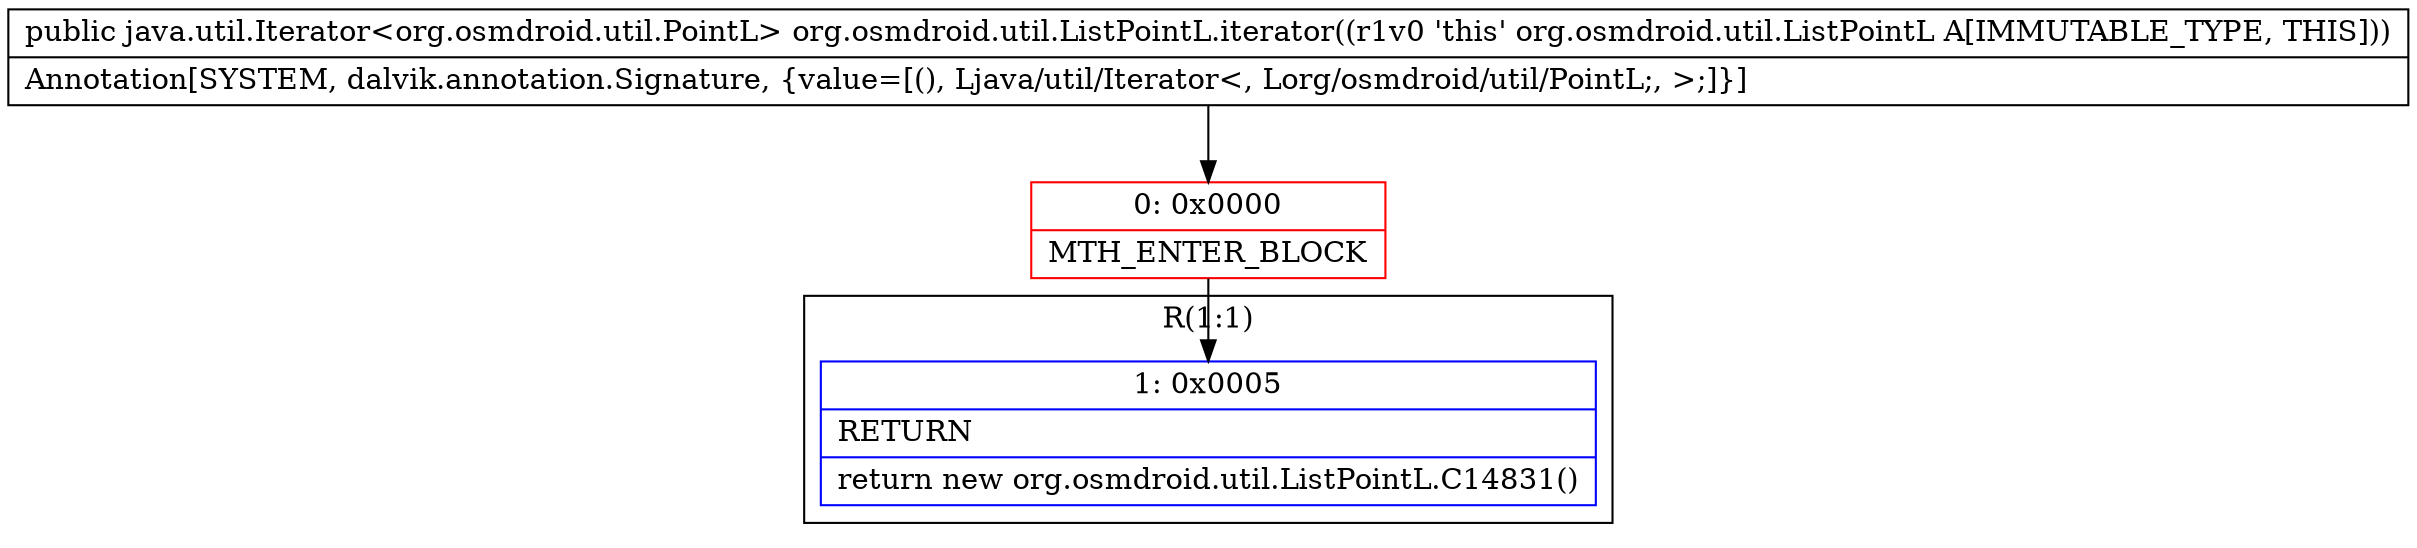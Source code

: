 digraph "CFG fororg.osmdroid.util.ListPointL.iterator()Ljava\/util\/Iterator;" {
subgraph cluster_Region_977460115 {
label = "R(1:1)";
node [shape=record,color=blue];
Node_1 [shape=record,label="{1\:\ 0x0005|RETURN\l|return new org.osmdroid.util.ListPointL.C14831()\l}"];
}
Node_0 [shape=record,color=red,label="{0\:\ 0x0000|MTH_ENTER_BLOCK\l}"];
MethodNode[shape=record,label="{public java.util.Iterator\<org.osmdroid.util.PointL\> org.osmdroid.util.ListPointL.iterator((r1v0 'this' org.osmdroid.util.ListPointL A[IMMUTABLE_TYPE, THIS]))  | Annotation[SYSTEM, dalvik.annotation.Signature, \{value=[(), Ljava\/util\/Iterator\<, Lorg\/osmdroid\/util\/PointL;, \>;]\}]\l}"];
MethodNode -> Node_0;
Node_0 -> Node_1;
}

